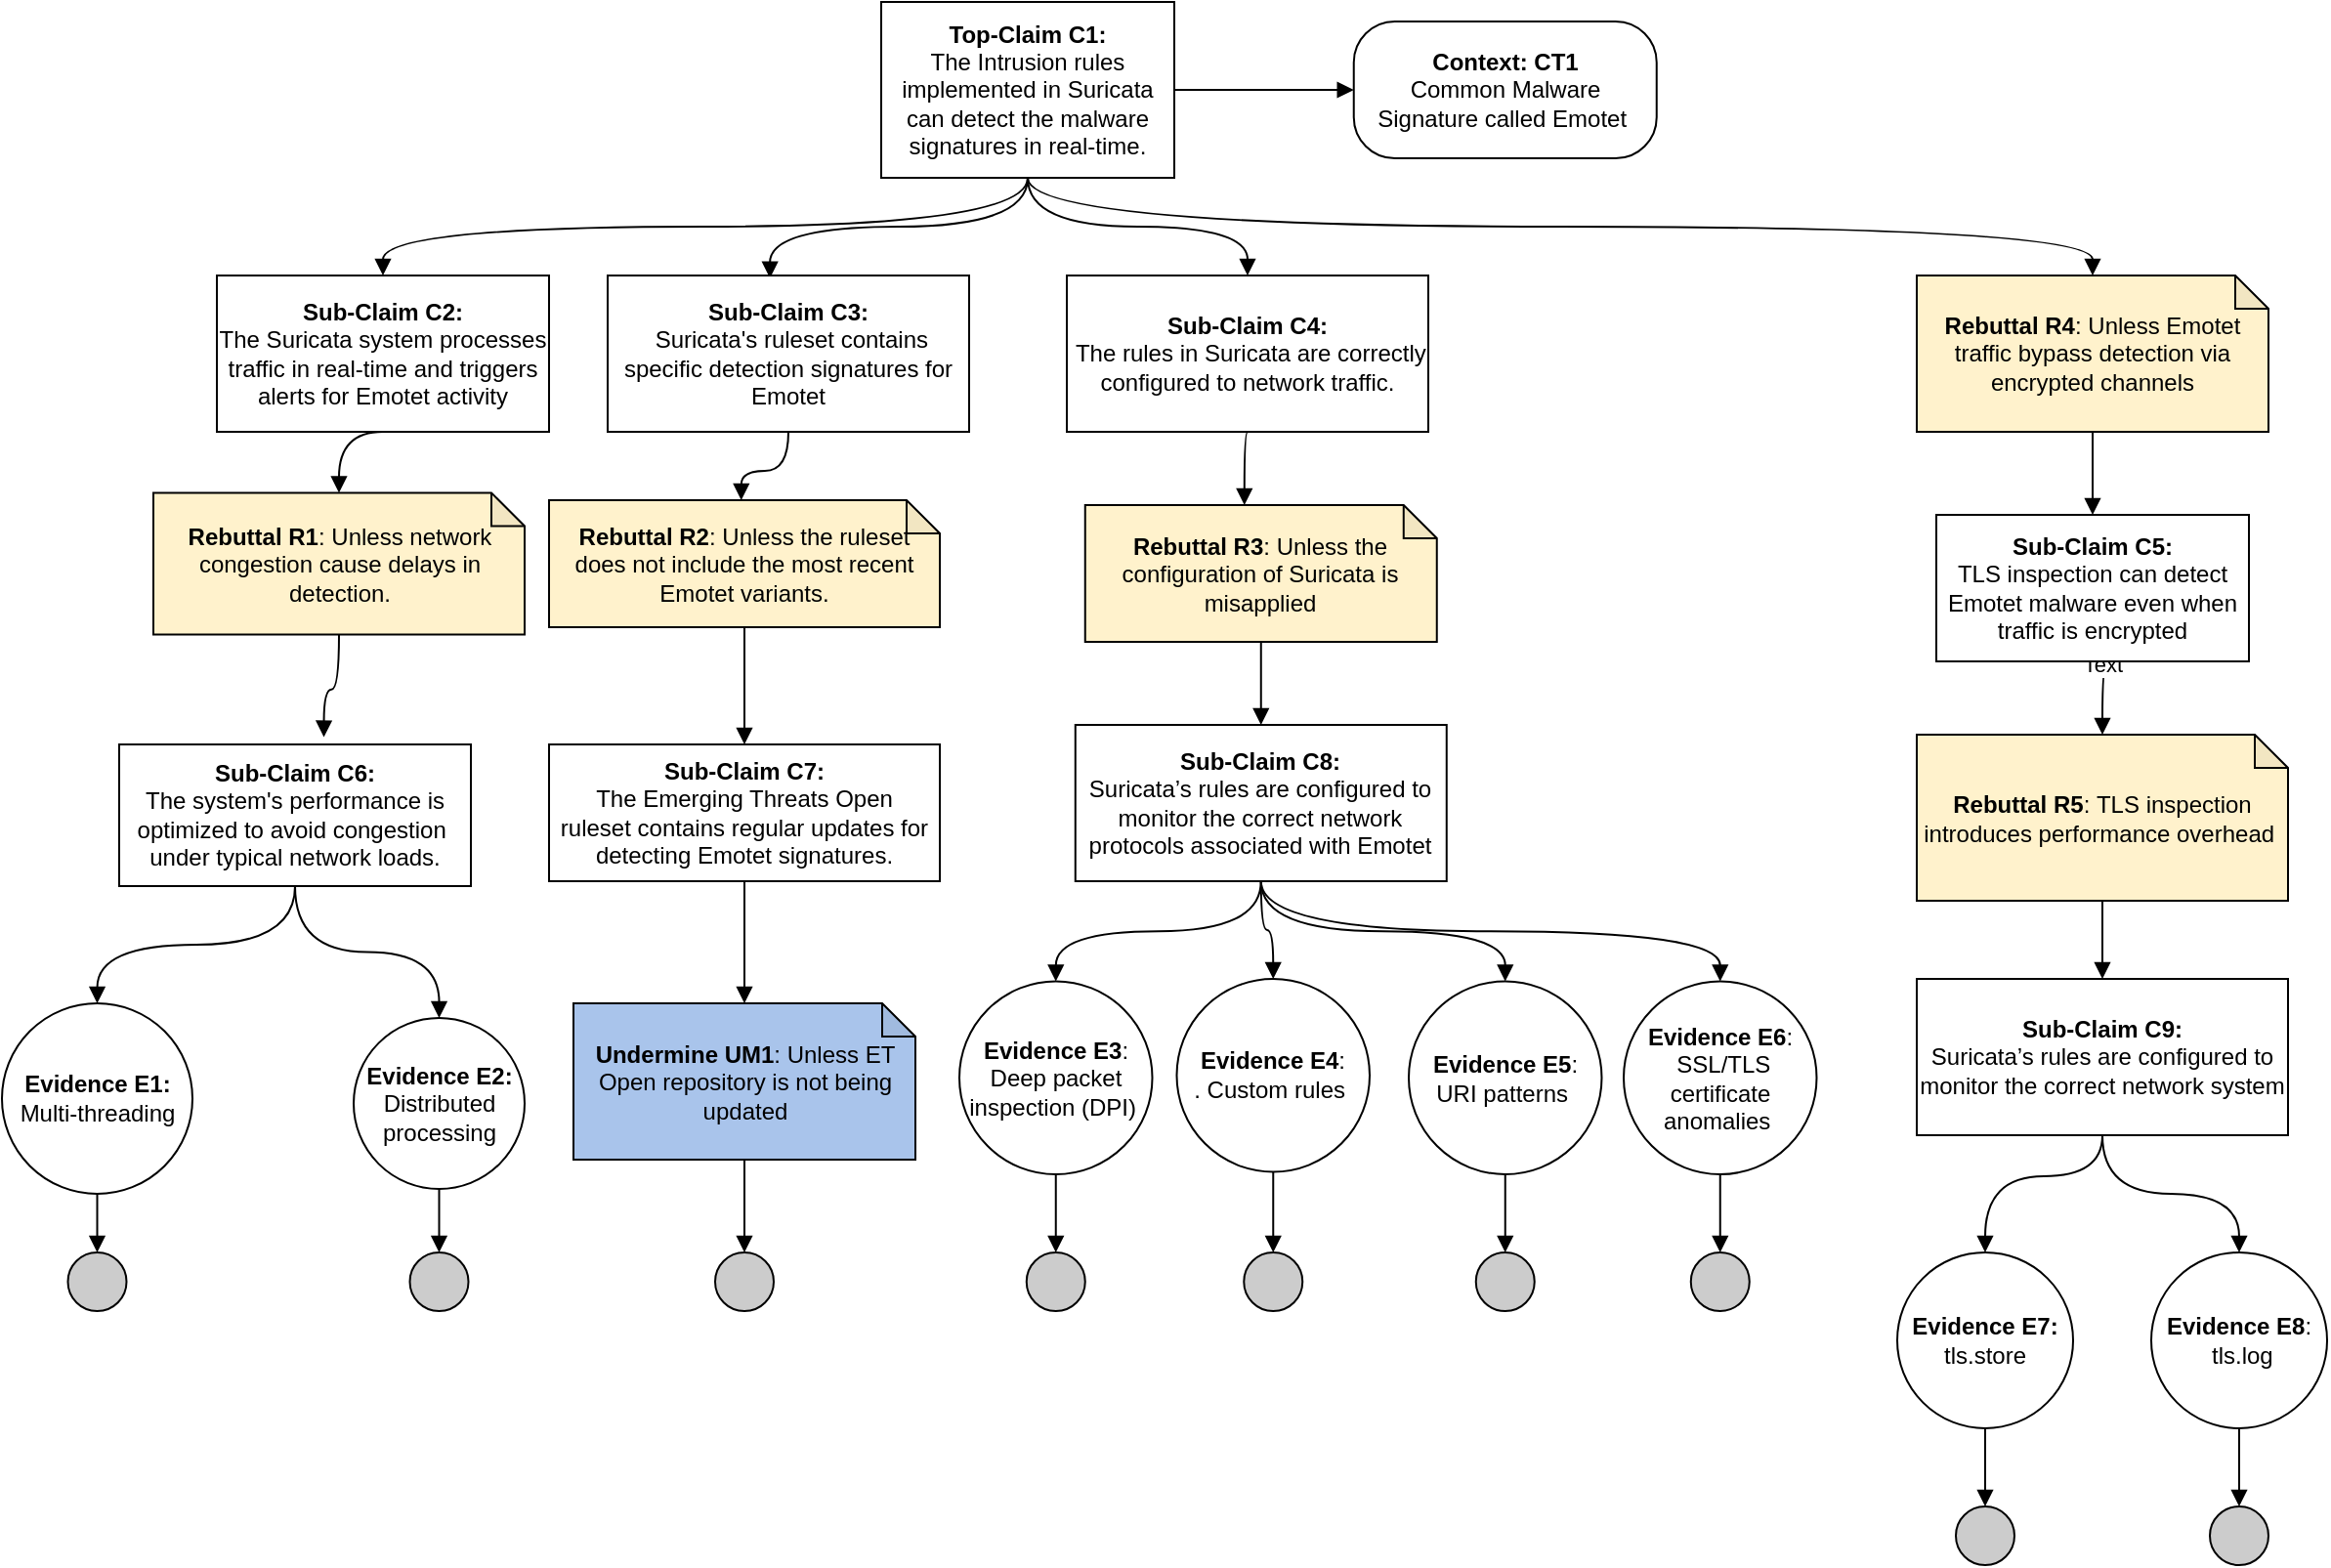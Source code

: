 <mxfile version="24.7.17">
  <diagram id="2RAkf9iS2bYrb-5zrusB" name="Page-1">
    <mxGraphModel dx="3099" dy="1811" grid="1" gridSize="10" guides="1" tooltips="1" connect="1" arrows="1" fold="1" page="1" pageScale="1" pageWidth="850" pageHeight="1100" math="0" shadow="0">
      <root>
        <mxCell id="0" />
        <mxCell id="1" parent="0" />
        <mxCell id="EpLoNu7SxfJ4iQwhgqlz-4" style="edgeStyle=orthogonalEdgeStyle;rounded=0;orthogonalLoop=1;jettySize=auto;html=1;exitX=1;exitY=0.5;exitDx=0;exitDy=0;entryX=0;entryY=0.5;entryDx=0;entryDy=0;endArrow=block;endFill=1;" parent="1" source="EpLoNu7SxfJ4iQwhgqlz-2" target="EpLoNu7SxfJ4iQwhgqlz-3" edge="1">
          <mxGeometry relative="1" as="geometry" />
        </mxCell>
        <mxCell id="EpLoNu7SxfJ4iQwhgqlz-6" value="" style="edgeStyle=orthogonalEdgeStyle;rounded=0;orthogonalLoop=1;jettySize=auto;html=1;endArrow=block;endFill=1;curved=1;entryX=0.449;entryY=0.017;entryDx=0;entryDy=0;entryPerimeter=0;" parent="1" source="EpLoNu7SxfJ4iQwhgqlz-2" target="zcjgjJbBtfx0ok88irLS-6" edge="1">
          <mxGeometry relative="1" as="geometry">
            <mxPoint x="-388.111" y="-700" as="targetPoint" />
          </mxGeometry>
        </mxCell>
        <mxCell id="EpLoNu7SxfJ4iQwhgqlz-37" style="edgeStyle=orthogonalEdgeStyle;curved=1;rounded=0;orthogonalLoop=1;jettySize=auto;html=1;exitX=0.5;exitY=1;exitDx=0;exitDy=0;endArrow=block;endFill=1;entryX=0.5;entryY=0;entryDx=0;entryDy=0;" parent="1" source="EpLoNu7SxfJ4iQwhgqlz-2" target="zcjgjJbBtfx0ok88irLS-8" edge="1">
          <mxGeometry relative="1" as="geometry">
            <mxPoint x="-160" y="-720" as="targetPoint" />
          </mxGeometry>
        </mxCell>
        <mxCell id="EpLoNu7SxfJ4iQwhgqlz-2" value="&lt;b&gt;Top-Claim C1:&lt;br&gt;&lt;/b&gt;The Intrusion rules implemented in Suricata can detect the malware signatures in real-time." style="rounded=0;whiteSpace=wrap;html=1;" parent="1" vertex="1">
          <mxGeometry x="-410" y="-830" width="150" height="90" as="geometry" />
        </mxCell>
        <mxCell id="EpLoNu7SxfJ4iQwhgqlz-3" value="&lt;b&gt;Context: CT1&lt;/b&gt;&lt;br&gt;Common Malware Signature&amp;nbsp;called Emotet&amp;nbsp;" style="rounded=1;whiteSpace=wrap;html=1;arcSize=30;" parent="1" vertex="1">
          <mxGeometry x="-168.13" y="-820" width="155" height="70" as="geometry" />
        </mxCell>
        <mxCell id="EpLoNu7SxfJ4iQwhgqlz-9" style="edgeStyle=orthogonalEdgeStyle;curved=1;rounded=0;orthogonalLoop=1;jettySize=auto;html=1;endArrow=block;endFill=1;exitX=0.5;exitY=1;exitDx=0;exitDy=0;entryX=0;entryY=0;entryDx=98.375;entryDy=0;entryPerimeter=0;" parent="1" source="zcjgjJbBtfx0ok88irLS-6" target="zcjgjJbBtfx0ok88irLS-7" edge="1">
          <mxGeometry relative="1" as="geometry">
            <mxPoint x="-380" y="-610" as="sourcePoint" />
            <mxPoint x="-331.153" y="-590" as="targetPoint" />
          </mxGeometry>
        </mxCell>
        <mxCell id="EpLoNu7SxfJ4iQwhgqlz-12" style="edgeStyle=orthogonalEdgeStyle;curved=1;rounded=0;orthogonalLoop=1;jettySize=auto;html=1;exitX=0.5;exitY=1;exitDx=0;exitDy=0;endArrow=block;endFill=1;exitPerimeter=0;entryX=0.5;entryY=0;entryDx=0;entryDy=0;" parent="1" source="zcjgjJbBtfx0ok88irLS-7" target="NRTWiq4-zaDcEtuE9q8b-6" edge="1">
          <mxGeometry relative="1" as="geometry">
            <mxPoint x="-330" y="-510" as="sourcePoint" />
            <mxPoint x="-460" y="-460" as="targetPoint" />
          </mxGeometry>
        </mxCell>
        <mxCell id="EpLoNu7SxfJ4iQwhgqlz-13" style="edgeStyle=orthogonalEdgeStyle;curved=1;rounded=0;orthogonalLoop=1;jettySize=auto;html=1;endArrow=block;endFill=1;exitX=0.5;exitY=1;exitDx=0;exitDy=0;entryX=0;entryY=0;entryDx=81.5;entryDy=0;entryPerimeter=0;" parent="1" source="zcjgjJbBtfx0ok88irLS-8" target="EpLoNu7SxfJ4iQwhgqlz-11" edge="1">
          <mxGeometry relative="1" as="geometry">
            <mxPoint x="-340.04" y="-520" as="sourcePoint" />
            <mxPoint x="-260" y="-560" as="targetPoint" />
          </mxGeometry>
        </mxCell>
        <mxCell id="EpLoNu7SxfJ4iQwhgqlz-10" value="&lt;b&gt;Rebuttal R1&lt;/b&gt;: Unless network congestion cause delays in detection." style="shape=note;whiteSpace=wrap;html=1;backgroundOutline=1;darkOpacity=0.05;size=17;fillColor=#FFF2CC;" parent="1" vertex="1">
          <mxGeometry x="-782.5" y="-578.75" width="190" height="72.5" as="geometry" />
        </mxCell>
        <mxCell id="EpLoNu7SxfJ4iQwhgqlz-17" style="edgeStyle=orthogonalEdgeStyle;curved=1;rounded=0;orthogonalLoop=1;jettySize=auto;html=1;endArrow=block;endFill=1;exitX=0.5;exitY=1;exitDx=0;exitDy=0;exitPerimeter=0;entryX=0.5;entryY=0;entryDx=0;entryDy=0;" parent="1" source="EpLoNu7SxfJ4iQwhgqlz-11" target="NRTWiq4-zaDcEtuE9q8b-8" edge="1">
          <mxGeometry relative="1" as="geometry">
            <mxPoint x="-260.003" y="-490" as="sourcePoint" />
            <mxPoint x="-220" y="-460" as="targetPoint" />
          </mxGeometry>
        </mxCell>
        <mxCell id="EpLoNu7SxfJ4iQwhgqlz-11" value="&lt;b&gt;Rebuttal R3&lt;/b&gt;: Unless the configuration of Suricata is misapplied" style="shape=note;whiteSpace=wrap;html=1;backgroundOutline=1;darkOpacity=0.05;size=17;fillColor=#FFF2CC;" parent="1" vertex="1">
          <mxGeometry x="-305.62" y="-572.5" width="180" height="70" as="geometry" />
        </mxCell>
        <mxCell id="EpLoNu7SxfJ4iQwhgqlz-21" style="edgeStyle=orthogonalEdgeStyle;curved=1;rounded=0;orthogonalLoop=1;jettySize=auto;html=1;endArrow=block;endFill=1;exitX=0.5;exitY=1;exitDx=0;exitDy=0;entryX=0.5;entryY=0;entryDx=0;entryDy=0;" parent="1" source="EpLoNu7SxfJ4iQwhgqlz-2" target="EpLoNu7SxfJ4iQwhgqlz-14" edge="1">
          <mxGeometry relative="1" as="geometry">
            <mxPoint x="-650" y="-420" as="targetPoint" />
          </mxGeometry>
        </mxCell>
        <mxCell id="EpLoNu7SxfJ4iQwhgqlz-14" value="&lt;b&gt;Sub-Claim C2:&lt;br&gt;&lt;/b&gt;The Suricata system processes traffic in real-time and triggers alerts for Emotet activity" style="rounded=0;whiteSpace=wrap;html=1;" parent="1" vertex="1">
          <mxGeometry x="-750" y="-690" width="170" height="80" as="geometry" />
        </mxCell>
        <mxCell id="EpLoNu7SxfJ4iQwhgqlz-27" style="edgeStyle=orthogonalEdgeStyle;curved=1;rounded=0;orthogonalLoop=1;jettySize=auto;html=1;endArrow=block;endFill=1;exitX=0.5;exitY=1;exitDx=0;exitDy=0;exitPerimeter=0;entryX=0.5;entryY=0;entryDx=0;entryDy=0;" parent="1" source="zcjgjJbBtfx0ok88irLS-17" edge="1" target="NRTWiq4-zaDcEtuE9q8b-10">
          <mxGeometry relative="1" as="geometry">
            <mxPoint x="-220" y="160" as="sourcePoint" />
            <mxPoint x="240" y="-310" as="targetPoint" />
          </mxGeometry>
        </mxCell>
        <mxCell id="EpLoNu7SxfJ4iQwhgqlz-23" style="edgeStyle=orthogonalEdgeStyle;curved=1;rounded=0;orthogonalLoop=1;jettySize=auto;html=1;entryX=0.5;entryY=0;entryDx=0;entryDy=0;endArrow=block;endFill=1;exitX=0.5;exitY=1;exitDx=0;exitDy=0;exitPerimeter=0;" parent="1" target="EpLoNu7SxfJ4iQwhgqlz-22" edge="1" source="6qWn8Aii0yTjPBrUQgwf-1">
          <mxGeometry relative="1" as="geometry">
            <mxPoint x="-480" y="-205" as="sourcePoint" />
          </mxGeometry>
        </mxCell>
        <mxCell id="EpLoNu7SxfJ4iQwhgqlz-25" style="edgeStyle=orthogonalEdgeStyle;curved=1;rounded=0;orthogonalLoop=1;jettySize=auto;html=1;entryX=0.5;entryY=0;entryDx=0;entryDy=0;endArrow=block;endFill=1;" parent="1" source="EpLoNu7SxfJ4iQwhgqlz-19" target="EpLoNu7SxfJ4iQwhgqlz-24" edge="1">
          <mxGeometry relative="1" as="geometry" />
        </mxCell>
        <mxCell id="EpLoNu7SxfJ4iQwhgqlz-19" value="&lt;b&gt;Evidence E1:&lt;/b&gt;&lt;div&gt;Multi-threading&lt;/div&gt;" style="ellipse;whiteSpace=wrap;html=1;aspect=fixed;fillColor=#ffffff;rounded=0;" parent="1" vertex="1">
          <mxGeometry x="-860" y="-317.5" width="97.5" height="97.5" as="geometry" />
        </mxCell>
        <mxCell id="EpLoNu7SxfJ4iQwhgqlz-22" value="" style="ellipse;whiteSpace=wrap;html=1;aspect=fixed;fillColor=#CCCCCC;" parent="1" vertex="1">
          <mxGeometry x="-495" y="-190.01" width="30" height="30" as="geometry" />
        </mxCell>
        <mxCell id="EpLoNu7SxfJ4iQwhgqlz-24" value="" style="ellipse;whiteSpace=wrap;html=1;aspect=fixed;fillColor=#CCCCCC;" parent="1" vertex="1">
          <mxGeometry x="-826.25" y="-190" width="30" height="30" as="geometry" />
        </mxCell>
        <mxCell id="EpLoNu7SxfJ4iQwhgqlz-26" value="&lt;b&gt;Evidence E7:&lt;/b&gt;&lt;br&gt;&amp;nbsp;&lt;span style=&quot;background-color: initial;&quot;&gt;tls.store&amp;nbsp;&lt;/span&gt;" style="ellipse;whiteSpace=wrap;html=1;aspect=fixed;fillColor=#ffffff;rounded=0;" parent="1" vertex="1">
          <mxGeometry x="110" y="-190.01" width="90.01" height="90.01" as="geometry" />
        </mxCell>
        <mxCell id="EpLoNu7SxfJ4iQwhgqlz-39" style="edgeStyle=orthogonalEdgeStyle;curved=1;rounded=0;orthogonalLoop=1;jettySize=auto;html=1;endArrow=block;endFill=1;exitX=0.5;exitY=1;exitDx=0;exitDy=0;entryX=0.5;entryY=0;entryDx=0;entryDy=0;entryPerimeter=0;" parent="1" source="EpLoNu7SxfJ4iQwhgqlz-2" target="zcjgjJbBtfx0ok88irLS-14" edge="1">
          <mxGeometry relative="1" as="geometry">
            <mxPoint x="-20" y="-360" as="targetPoint" />
          </mxGeometry>
        </mxCell>
        <mxCell id="EpLoNu7SxfJ4iQwhgqlz-41" style="edgeStyle=orthogonalEdgeStyle;curved=1;rounded=0;orthogonalLoop=1;jettySize=auto;html=1;endArrow=block;endFill=1;exitX=0.5;exitY=1;exitDx=0;exitDy=0;exitPerimeter=0;entryX=0.5;entryY=0;entryDx=0;entryDy=0;" parent="1" source="zcjgjJbBtfx0ok88irLS-14" edge="1" target="zcjgjJbBtfx0ok88irLS-16">
          <mxGeometry relative="1" as="geometry">
            <mxPoint x="202.22" y="-610" as="sourcePoint" />
            <mxPoint x="210" y="-570" as="targetPoint" />
          </mxGeometry>
        </mxCell>
        <mxCell id="zcjgjJbBtfx0ok88irLS-6" value="&lt;b&gt;Sub-Claim C3:&lt;br&gt;&lt;/b&gt;&amp;nbsp;Suricata&#39;s ruleset contains specific detection signatures for Emotet" style="rounded=0;whiteSpace=wrap;html=1;" parent="1" vertex="1">
          <mxGeometry x="-550" y="-690" width="185" height="80" as="geometry" />
        </mxCell>
        <mxCell id="zcjgjJbBtfx0ok88irLS-7" value="&lt;b&gt;Rebuttal R2&lt;/b&gt;: Unless the ruleset does not include the most recent Emotet variants." style="shape=note;whiteSpace=wrap;html=1;backgroundOutline=1;darkOpacity=0.05;size=17;fillColor=#FFF2CC;" parent="1" vertex="1">
          <mxGeometry x="-580" y="-575" width="200" height="65" as="geometry" />
        </mxCell>
        <mxCell id="zcjgjJbBtfx0ok88irLS-8" value="&lt;b&gt;Sub-Claim C4:&lt;br&gt;&lt;/b&gt;&amp;nbsp;The rules in Suricata are correctly configured to network traffic." style="rounded=0;whiteSpace=wrap;html=1;" parent="1" vertex="1">
          <mxGeometry x="-315" y="-690" width="185" height="80" as="geometry" />
        </mxCell>
        <mxCell id="zcjgjJbBtfx0ok88irLS-9" value="&lt;b&gt;Evidence E3&lt;/b&gt;:&lt;br&gt;Deep packet inspection (DPI)&amp;nbsp;" style="ellipse;whiteSpace=wrap;html=1;aspect=fixed;fillColor=#ffffff;rounded=0;" parent="1" vertex="1">
          <mxGeometry x="-370" y="-328.75" width="98.75" height="98.75" as="geometry" />
        </mxCell>
        <mxCell id="zcjgjJbBtfx0ok88irLS-10" style="edgeStyle=orthogonalEdgeStyle;curved=1;rounded=0;orthogonalLoop=1;jettySize=auto;html=1;endArrow=block;endFill=1;exitX=0.546;exitY=1.008;exitDx=0;exitDy=0;exitPerimeter=0;entryX=0.5;entryY=0;entryDx=0;entryDy=0;entryPerimeter=0;" parent="1" source="zcjgjJbBtfx0ok88irLS-16" target="zcjgjJbBtfx0ok88irLS-17" edge="1">
          <mxGeometry relative="1" as="geometry">
            <mxPoint x="210" y="-490" as="sourcePoint" />
            <mxPoint x="270" y="-460" as="targetPoint" />
          </mxGeometry>
        </mxCell>
        <mxCell id="zcjgjJbBtfx0ok88irLS-18" value="Text" style="edgeLabel;html=1;align=center;verticalAlign=middle;resizable=0;points=[];" parent="zcjgjJbBtfx0ok88irLS-10" vertex="1" connectable="0">
          <mxGeometry x="-1" y="8" relative="1" as="geometry">
            <mxPoint x="-3" y="-7" as="offset" />
          </mxGeometry>
        </mxCell>
        <mxCell id="zcjgjJbBtfx0ok88irLS-11" style="edgeStyle=orthogonalEdgeStyle;curved=1;rounded=0;orthogonalLoop=1;jettySize=auto;html=1;entryX=0.5;entryY=0;entryDx=0;entryDy=0;endArrow=block;endFill=1;exitX=0.5;exitY=1;exitDx=0;exitDy=0;" parent="1" source="zcjgjJbBtfx0ok88irLS-9" target="zcjgjJbBtfx0ok88irLS-12" edge="1">
          <mxGeometry relative="1" as="geometry">
            <mxPoint x="-485" y="525" as="sourcePoint" />
          </mxGeometry>
        </mxCell>
        <mxCell id="zcjgjJbBtfx0ok88irLS-12" value="" style="ellipse;whiteSpace=wrap;html=1;aspect=fixed;fillColor=#CCCCCC;" parent="1" vertex="1">
          <mxGeometry x="-335.62" y="-190" width="30" height="30" as="geometry" />
        </mxCell>
        <mxCell id="zcjgjJbBtfx0ok88irLS-14" value="&lt;b&gt;Rebuttal R4&lt;/b&gt;: Unless Emotet traffic bypass detection via encrypted channels" style="shape=note;whiteSpace=wrap;html=1;backgroundOutline=1;darkOpacity=0.05;size=17;fillColor=#FFF2CC;" parent="1" vertex="1">
          <mxGeometry x="120" y="-690" width="180" height="80" as="geometry" />
        </mxCell>
        <mxCell id="zcjgjJbBtfx0ok88irLS-16" value="&lt;b&gt;Sub-Claim C5:&lt;br&gt;&lt;/b&gt;TLS inspection&amp;nbsp;can detect Emotet malware even when traffic is encrypted " style="rounded=0;whiteSpace=wrap;html=1;" parent="1" vertex="1">
          <mxGeometry x="130" y="-567.5" width="160" height="75" as="geometry" />
        </mxCell>
        <mxCell id="zcjgjJbBtfx0ok88irLS-17" value="&lt;b&gt;Rebuttal R5&lt;/b&gt;:&amp;nbsp;TLS inspection introduces performance overhead&amp;nbsp;&lt;span style=&quot;color: rgba(0, 0, 0, 0); font-family: monospace; font-size: 0px; text-align: start; text-wrap: nowrap;&quot;&gt;%3CmxGraphModel%3E%3Croot%3E%3CmxCell%20id%3D%220%22%2F%3E%3CmxCell%20id%3D%221%22%20parent%3D%220%22%2F%3E%3CmxCell%20id%3D%222%22%20style%3D%22edgeStyle%3DorthogonalEdgeStyle%3Bcurved%3D1%3Brounded%3D0%3BorthogonalLoop%3D1%3BjettySize%3Dauto%3Bhtml%3D1%3BentryX%3D0.5%3BentryY%3D0%3BentryDx%3D0%3BentryDy%3D0%3BendArrow%3Dblock%3BendFill%3D1%3BexitX%3D0.5%3BexitY%3D1%3BexitDx%3D0%3BexitDy%3D0%3B%22%20edge%3D%221%22%20target%3D%223%22%20parent%3D%221%22%3E%3CmxGeometry%20relative%3D%221%22%20as%3D%22geometry%22%3E%3CmxPoint%20x%3D%22-321%22%20y%3D%22-230%22%20as%3D%22sourcePoint%22%2F%3E%3C%2FmxGeometry%3E%3C%2FmxCell%3E%3CmxCell%20id%3D%223%22%20value%3D%22%22%20style%3D%22ellipse%3BwhiteSpace%3Dwrap%3Bhtml%3D1%3Baspect%3Dfixed%3BfillColor%3D%23CCCCCC%3B%22%20vertex%3D%221%22%20parent%3D%221%22%3E%3CmxGeometry%20x%3D%22-335.62%22%20y%3D%22-190%22%20width%3D%2230%22%20height%3D%2230%22%20as%3D%22geometry%22%2F%3E%3C%2FmxCell%3E%3C%2Froot%3E%3C%2FmxGraphModel%3E&lt;/span&gt;&lt;span style=&quot;color: rgba(0, 0, 0, 0); font-family: monospace; font-size: 0px; text-align: start; text-wrap: nowrap;&quot;&gt;%3CmxGraphModel%3E%3Croot%3E%3CmxCell%20id%3D%220%22%2F%3E%3CmxCell%20id%3D%221%22%20parent%3D%220%22%2F%3E%3CmxCell%20id%3D%222%22%20value%3D%22Rebuttal%20R2%3A%20Unless%20Tweety%20is%20handicapped%22%20style%3D%22shape%3Dnote%3BwhiteSpace%3Dwrap%3Bhtml%3D1%3BbackgroundOutline%3D1%3BdarkOpacity%3D0.05%3Bsize%3D17%3BfillColor%3D%23FFF2CC%3B%22%20vertex%3D%221%22%20parent%3D%221%22%3E%3CmxGeometry%20y%3D%22740%22%20width%3D%22140%22%20height%3D%2260%22%20as%3D%22geometry%22%2F%3E%3C%2FmxCell%3E%3C%2Froot%3E%3C%2FmxGraphModel%3E&lt;/span&gt;" style="shape=note;whiteSpace=wrap;html=1;backgroundOutline=1;darkOpacity=0.05;size=17;fillColor=#FFF2CC;" parent="1" vertex="1">
          <mxGeometry x="120" y="-455" width="190" height="85" as="geometry" />
        </mxCell>
        <mxCell id="NRTWiq4-zaDcEtuE9q8b-1" style="edgeStyle=orthogonalEdgeStyle;curved=1;rounded=0;orthogonalLoop=1;jettySize=auto;html=1;endArrow=block;endFill=1;entryX=0.5;entryY=0;entryDx=0;entryDy=0;entryPerimeter=0;exitX=0.5;exitY=1;exitDx=0;exitDy=0;" parent="1" source="EpLoNu7SxfJ4iQwhgqlz-14" target="EpLoNu7SxfJ4iQwhgqlz-10" edge="1">
          <mxGeometry relative="1" as="geometry">
            <mxPoint x="-670" y="-600" as="sourcePoint" />
            <mxPoint x="-703" y="-575" as="targetPoint" />
          </mxGeometry>
        </mxCell>
        <mxCell id="NRTWiq4-zaDcEtuE9q8b-2" style="edgeStyle=orthogonalEdgeStyle;curved=1;rounded=0;orthogonalLoop=1;jettySize=auto;html=1;endArrow=block;endFill=1;exitX=0.5;exitY=1;exitDx=0;exitDy=0;exitPerimeter=0;entryX=0.582;entryY=-0.051;entryDx=0;entryDy=0;entryPerimeter=0;" parent="1" source="EpLoNu7SxfJ4iQwhgqlz-10" target="NRTWiq4-zaDcEtuE9q8b-3" edge="1">
          <mxGeometry relative="1" as="geometry">
            <mxPoint x="-437" y="-590" as="sourcePoint" />
            <mxPoint x="-670" y="-460" as="targetPoint" />
          </mxGeometry>
        </mxCell>
        <mxCell id="NRTWiq4-zaDcEtuE9q8b-3" value="&lt;b&gt;Sub-Claim C6:&lt;br&gt;&lt;/b&gt;The system&#39;s performance is optimized to avoid congestion&amp;nbsp; under typical network loads." style="rounded=0;whiteSpace=wrap;html=1;" parent="1" vertex="1">
          <mxGeometry x="-800" y="-450" width="180" height="72.5" as="geometry" />
        </mxCell>
        <mxCell id="NRTWiq4-zaDcEtuE9q8b-5" style="edgeStyle=orthogonalEdgeStyle;curved=1;rounded=0;orthogonalLoop=1;jettySize=auto;html=1;endArrow=block;endFill=1;exitX=0.5;exitY=1;exitDx=0;exitDy=0;entryX=0.5;entryY=0;entryDx=0;entryDy=0;" parent="1" source="NRTWiq4-zaDcEtuE9q8b-3" target="EpLoNu7SxfJ4iQwhgqlz-19" edge="1">
          <mxGeometry relative="1" as="geometry">
            <mxPoint x="-705" y="-477" as="sourcePoint" />
            <mxPoint x="-691" y="-434" as="targetPoint" />
          </mxGeometry>
        </mxCell>
        <mxCell id="NRTWiq4-zaDcEtuE9q8b-6" value="&lt;b&gt;Sub-Claim C7:&lt;br&gt;&lt;/b&gt;The&amp;nbsp;Emerging Threats Open ruleset&lt;b&gt;&amp;nbsp;&lt;/b&gt;contains regular updates for detecting Emotet signatures." style="rounded=0;whiteSpace=wrap;html=1;" parent="1" vertex="1">
          <mxGeometry x="-580" y="-450" width="200" height="70" as="geometry" />
        </mxCell>
        <mxCell id="NRTWiq4-zaDcEtuE9q8b-8" value="&lt;b&gt;Sub-Claim C8:&lt;br&gt;&lt;/b&gt;Suricata’s rules are configured to monitor the correct network protocols associated with Emotet" style="rounded=0;whiteSpace=wrap;html=1;" parent="1" vertex="1">
          <mxGeometry x="-310.62" y="-460" width="190" height="80" as="geometry" />
        </mxCell>
        <mxCell id="NRTWiq4-zaDcEtuE9q8b-10" value="&lt;b&gt;Sub-Claim C9:&lt;br&gt;&lt;/b&gt;Suricata’s rules are configured to monitor the correct network system" style="rounded=0;whiteSpace=wrap;html=1;" parent="1" vertex="1">
          <mxGeometry x="120" y="-330" width="190" height="80" as="geometry" />
        </mxCell>
        <mxCell id="NRTWiq4-zaDcEtuE9q8b-11" style="edgeStyle=orthogonalEdgeStyle;curved=1;rounded=0;orthogonalLoop=1;jettySize=auto;html=1;endArrow=block;endFill=1;exitX=0.5;exitY=1;exitDx=0;exitDy=0;entryX=0.5;entryY=0;entryDx=0;entryDy=0;" parent="1" target="EpLoNu7SxfJ4iQwhgqlz-26" edge="1" source="NRTWiq4-zaDcEtuE9q8b-10">
          <mxGeometry relative="1" as="geometry">
            <mxPoint x="230" y="-230" as="sourcePoint" />
            <mxPoint x="230" y="-170" as="targetPoint" />
            <Array as="points">
              <mxPoint x="215" y="-229" />
              <mxPoint x="155" y="-229" />
            </Array>
          </mxGeometry>
        </mxCell>
        <mxCell id="NRTWiq4-zaDcEtuE9q8b-12" style="edgeStyle=orthogonalEdgeStyle;curved=1;rounded=0;orthogonalLoop=1;jettySize=auto;html=1;endArrow=block;endFill=1;entryX=0.5;entryY=0;entryDx=0;entryDy=0;exitX=0.5;exitY=1;exitDx=0;exitDy=0;" parent="1" source="NRTWiq4-zaDcEtuE9q8b-8" target="zcjgjJbBtfx0ok88irLS-9" edge="1">
          <mxGeometry relative="1" as="geometry">
            <mxPoint x="-239" y="-370" as="sourcePoint" />
            <mxPoint x="-210" y="-325" as="targetPoint" />
          </mxGeometry>
        </mxCell>
        <mxCell id="NRTWiq4-zaDcEtuE9q8b-15" value="" style="edgeStyle=orthogonalEdgeStyle;curved=1;rounded=0;orthogonalLoop=1;jettySize=auto;html=1;endArrow=block;endFill=1;exitX=0.5;exitY=1;exitDx=0;exitDy=0;" parent="1" source="EpLoNu7SxfJ4iQwhgqlz-26" target="NRTWiq4-zaDcEtuE9q8b-13" edge="1">
          <mxGeometry relative="1" as="geometry">
            <mxPoint x="230" y="-30" as="sourcePoint" />
            <mxPoint x="226" y="40" as="targetPoint" />
          </mxGeometry>
        </mxCell>
        <mxCell id="NRTWiq4-zaDcEtuE9q8b-13" value="" style="ellipse;whiteSpace=wrap;html=1;aspect=fixed;fillColor=#CCCCCC;" parent="1" vertex="1">
          <mxGeometry x="140" y="-60" width="30" height="30" as="geometry" />
        </mxCell>
        <mxCell id="NRTWiq4-zaDcEtuE9q8b-16" style="edgeStyle=orthogonalEdgeStyle;curved=1;rounded=0;orthogonalLoop=1;jettySize=auto;html=1;endArrow=block;endFill=1;exitX=0.5;exitY=1;exitDx=0;exitDy=0;entryX=0.5;entryY=0;entryDx=0;entryDy=0;entryPerimeter=0;" parent="1" source="NRTWiq4-zaDcEtuE9q8b-6" edge="1" target="6qWn8Aii0yTjPBrUQgwf-1">
          <mxGeometry relative="1" as="geometry">
            <mxPoint x="-475.5" y="-370" as="sourcePoint" />
            <mxPoint x="-475" y="-317.5" as="targetPoint" />
          </mxGeometry>
        </mxCell>
        <mxCell id="xvuPovxIob5O6VF2cOsR-1" value="&lt;b&gt;Evidence E2:&lt;/b&gt;&lt;div&gt;Distributed processing&lt;br&gt;&lt;/div&gt;" style="ellipse;whiteSpace=wrap;html=1;aspect=fixed;fillColor=#ffffff;rounded=0;" parent="1" vertex="1">
          <mxGeometry x="-680" y="-310" width="87.5" height="87.5" as="geometry" />
        </mxCell>
        <mxCell id="xvuPovxIob5O6VF2cOsR-2" style="edgeStyle=orthogonalEdgeStyle;curved=1;rounded=0;orthogonalLoop=1;jettySize=auto;html=1;endArrow=block;endFill=1;exitX=0.5;exitY=1;exitDx=0;exitDy=0;entryX=0.5;entryY=0;entryDx=0;entryDy=0;" parent="1" source="NRTWiq4-zaDcEtuE9q8b-3" target="xvuPovxIob5O6VF2cOsR-1" edge="1">
          <mxGeometry relative="1" as="geometry">
            <mxPoint x="-755" y="-370" as="sourcePoint" />
            <mxPoint x="-851" y="-307" as="targetPoint" />
          </mxGeometry>
        </mxCell>
        <mxCell id="xvuPovxIob5O6VF2cOsR-3" style="edgeStyle=orthogonalEdgeStyle;curved=1;rounded=0;orthogonalLoop=1;jettySize=auto;html=1;entryX=0.5;entryY=0;entryDx=0;entryDy=0;endArrow=block;endFill=1;exitX=0.5;exitY=1;exitDx=0;exitDy=0;" parent="1" source="xvuPovxIob5O6VF2cOsR-1" target="xvuPovxIob5O6VF2cOsR-4" edge="1">
          <mxGeometry relative="1" as="geometry">
            <mxPoint x="-636" y="-220" as="sourcePoint" />
          </mxGeometry>
        </mxCell>
        <mxCell id="xvuPovxIob5O6VF2cOsR-4" value="" style="ellipse;whiteSpace=wrap;html=1;aspect=fixed;fillColor=#CCCCCC;" parent="1" vertex="1">
          <mxGeometry x="-651.25" y="-190" width="30" height="30" as="geometry" />
        </mxCell>
        <mxCell id="6qWn8Aii0yTjPBrUQgwf-1" value="&lt;b&gt;Undermine UM1&lt;/b&gt;: Unless ET Open repository is not being updated" style="shape=note;whiteSpace=wrap;html=1;backgroundOutline=1;darkOpacity=0.05;size=17;fillColor=#A9C4EB;" vertex="1" parent="1">
          <mxGeometry x="-567.5" y="-317.5" width="175" height="80" as="geometry" />
        </mxCell>
        <mxCell id="6qWn8Aii0yTjPBrUQgwf-2" value="&lt;b&gt;Evidence E4&lt;/b&gt;:&lt;br&gt;. Custom rules&amp;nbsp;" style="ellipse;whiteSpace=wrap;html=1;aspect=fixed;fillColor=#ffffff;rounded=0;" vertex="1" parent="1">
          <mxGeometry x="-258.75" y="-330" width="98.75" height="98.75" as="geometry" />
        </mxCell>
        <mxCell id="6qWn8Aii0yTjPBrUQgwf-3" style="edgeStyle=orthogonalEdgeStyle;curved=1;rounded=0;orthogonalLoop=1;jettySize=auto;html=1;endArrow=block;endFill=1;entryX=0.5;entryY=0;entryDx=0;entryDy=0;exitX=0.5;exitY=1;exitDx=0;exitDy=0;" edge="1" parent="1" source="NRTWiq4-zaDcEtuE9q8b-8" target="6qWn8Aii0yTjPBrUQgwf-2">
          <mxGeometry relative="1" as="geometry">
            <mxPoint x="-94" y="-330" as="sourcePoint" />
            <mxPoint x="-180" y="-289" as="targetPoint" />
          </mxGeometry>
        </mxCell>
        <mxCell id="6qWn8Aii0yTjPBrUQgwf-4" style="edgeStyle=orthogonalEdgeStyle;curved=1;rounded=0;orthogonalLoop=1;jettySize=auto;html=1;endArrow=block;endFill=1;exitX=0.5;exitY=1;exitDx=0;exitDy=0;entryX=0.5;entryY=0;entryDx=0;entryDy=0;" edge="1" parent="1" source="NRTWiq4-zaDcEtuE9q8b-8" target="6qWn8Aii0yTjPBrUQgwf-5">
          <mxGeometry relative="1" as="geometry">
            <mxPoint x="-230" y="-360" as="sourcePoint" />
            <mxPoint x="-60" y="-320" as="targetPoint" />
          </mxGeometry>
        </mxCell>
        <mxCell id="6qWn8Aii0yTjPBrUQgwf-5" value="&lt;b&gt;Evidence E5&lt;/b&gt;:&lt;br&gt;URI patterns&amp;nbsp;" style="ellipse;whiteSpace=wrap;html=1;aspect=fixed;fillColor=#ffffff;rounded=0;" vertex="1" parent="1">
          <mxGeometry x="-140" y="-328.75" width="98.75" height="98.75" as="geometry" />
        </mxCell>
        <mxCell id="6qWn8Aii0yTjPBrUQgwf-6" value="&lt;b&gt;Evidence E6&lt;/b&gt;:&lt;br&gt;&amp;nbsp;SSL/TLS certificate anomalies&amp;nbsp;" style="ellipse;whiteSpace=wrap;html=1;aspect=fixed;fillColor=#ffffff;rounded=0;" vertex="1" parent="1">
          <mxGeometry x="-30" y="-328.75" width="98.75" height="98.75" as="geometry" />
        </mxCell>
        <mxCell id="6qWn8Aii0yTjPBrUQgwf-7" style="edgeStyle=orthogonalEdgeStyle;curved=1;rounded=0;orthogonalLoop=1;jettySize=auto;html=1;endArrow=block;endFill=1;exitX=0.5;exitY=1;exitDx=0;exitDy=0;entryX=0.5;entryY=0;entryDx=0;entryDy=0;" edge="1" parent="1" source="NRTWiq4-zaDcEtuE9q8b-8" target="6qWn8Aii0yTjPBrUQgwf-6">
          <mxGeometry relative="1" as="geometry">
            <mxPoint x="-130" y="-371" as="sourcePoint" />
            <mxPoint x="14" y="-330" as="targetPoint" />
          </mxGeometry>
        </mxCell>
        <mxCell id="6qWn8Aii0yTjPBrUQgwf-8" style="edgeStyle=orthogonalEdgeStyle;curved=1;rounded=0;orthogonalLoop=1;jettySize=auto;html=1;entryX=0.5;entryY=0;entryDx=0;entryDy=0;endArrow=block;endFill=1;exitX=0.5;exitY=1;exitDx=0;exitDy=0;" edge="1" parent="1" target="6qWn8Aii0yTjPBrUQgwf-9" source="6qWn8Aii0yTjPBrUQgwf-2">
          <mxGeometry relative="1" as="geometry">
            <mxPoint x="-311" y="-220" as="sourcePoint" />
          </mxGeometry>
        </mxCell>
        <mxCell id="6qWn8Aii0yTjPBrUQgwf-9" value="" style="ellipse;whiteSpace=wrap;html=1;aspect=fixed;fillColor=#CCCCCC;" vertex="1" parent="1">
          <mxGeometry x="-224.37" y="-190" width="30" height="30" as="geometry" />
        </mxCell>
        <mxCell id="6qWn8Aii0yTjPBrUQgwf-11" style="edgeStyle=orthogonalEdgeStyle;curved=1;rounded=0;orthogonalLoop=1;jettySize=auto;html=1;entryX=0.5;entryY=0;entryDx=0;entryDy=0;endArrow=block;endFill=1;exitX=0.5;exitY=1;exitDx=0;exitDy=0;" edge="1" parent="1" target="6qWn8Aii0yTjPBrUQgwf-12" source="6qWn8Aii0yTjPBrUQgwf-5">
          <mxGeometry relative="1" as="geometry">
            <mxPoint x="-85.38" y="-220" as="sourcePoint" />
          </mxGeometry>
        </mxCell>
        <mxCell id="6qWn8Aii0yTjPBrUQgwf-12" value="" style="ellipse;whiteSpace=wrap;html=1;aspect=fixed;fillColor=#CCCCCC;" vertex="1" parent="1">
          <mxGeometry x="-105.63" y="-190" width="30" height="30" as="geometry" />
        </mxCell>
        <mxCell id="6qWn8Aii0yTjPBrUQgwf-14" style="edgeStyle=orthogonalEdgeStyle;curved=1;rounded=0;orthogonalLoop=1;jettySize=auto;html=1;entryX=0.5;entryY=0;entryDx=0;entryDy=0;endArrow=block;endFill=1;exitX=0.5;exitY=1;exitDx=0;exitDy=0;" edge="1" parent="1" target="6qWn8Aii0yTjPBrUQgwf-15" source="6qWn8Aii0yTjPBrUQgwf-6">
          <mxGeometry relative="1" as="geometry">
            <mxPoint x="24.62" y="-220" as="sourcePoint" />
          </mxGeometry>
        </mxCell>
        <mxCell id="6qWn8Aii0yTjPBrUQgwf-15" value="" style="ellipse;whiteSpace=wrap;html=1;aspect=fixed;fillColor=#CCCCCC;" vertex="1" parent="1">
          <mxGeometry x="4.38" y="-190" width="30" height="30" as="geometry" />
        </mxCell>
        <mxCell id="6qWn8Aii0yTjPBrUQgwf-16" style="edgeStyle=orthogonalEdgeStyle;rounded=0;orthogonalLoop=1;jettySize=auto;html=1;exitX=0.5;exitY=1;exitDx=0;exitDy=0;" edge="1" parent="1" source="6qWn8Aii0yTjPBrUQgwf-12" target="6qWn8Aii0yTjPBrUQgwf-12">
          <mxGeometry relative="1" as="geometry" />
        </mxCell>
        <mxCell id="6qWn8Aii0yTjPBrUQgwf-20" value="&lt;b&gt;Evidence E8&lt;/b&gt;:&lt;br&gt;&amp;nbsp;tls.log" style="ellipse;whiteSpace=wrap;html=1;aspect=fixed;fillColor=#ffffff;rounded=0;" vertex="1" parent="1">
          <mxGeometry x="240" y="-190.01" width="90.01" height="90.01" as="geometry" />
        </mxCell>
        <mxCell id="6qWn8Aii0yTjPBrUQgwf-21" style="edgeStyle=orthogonalEdgeStyle;curved=1;rounded=0;orthogonalLoop=1;jettySize=auto;html=1;endArrow=block;endFill=1;exitX=0.5;exitY=1;exitDx=0;exitDy=0;entryX=0.5;entryY=0;entryDx=0;entryDy=0;" edge="1" parent="1" source="NRTWiq4-zaDcEtuE9q8b-10" target="6qWn8Aii0yTjPBrUQgwf-20">
          <mxGeometry relative="1" as="geometry">
            <mxPoint x="240" y="-220" as="sourcePoint" />
            <mxPoint x="145" y="-180" as="targetPoint" />
          </mxGeometry>
        </mxCell>
        <mxCell id="6qWn8Aii0yTjPBrUQgwf-22" value="" style="edgeStyle=orthogonalEdgeStyle;curved=1;rounded=0;orthogonalLoop=1;jettySize=auto;html=1;endArrow=block;endFill=1;exitX=0.5;exitY=1;exitDx=0;exitDy=0;" edge="1" parent="1" target="6qWn8Aii0yTjPBrUQgwf-23" source="6qWn8Aii0yTjPBrUQgwf-20">
          <mxGeometry relative="1" as="geometry">
            <mxPoint x="165" y="-90" as="sourcePoint" />
            <mxPoint x="236" y="50" as="targetPoint" />
          </mxGeometry>
        </mxCell>
        <mxCell id="6qWn8Aii0yTjPBrUQgwf-23" value="" style="ellipse;whiteSpace=wrap;html=1;aspect=fixed;fillColor=#CCCCCC;" vertex="1" parent="1">
          <mxGeometry x="270" y="-60" width="30" height="30" as="geometry" />
        </mxCell>
      </root>
    </mxGraphModel>
  </diagram>
</mxfile>
